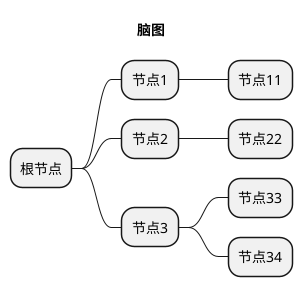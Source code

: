 @startmindmap
'https://plantuml.com/mindmap-diagram
title 脑图

* 根节点
** 节点1
*** 节点11
** 节点2
*** 节点22
** 节点3
*** 节点33
*** 节点34

@endmindmap

